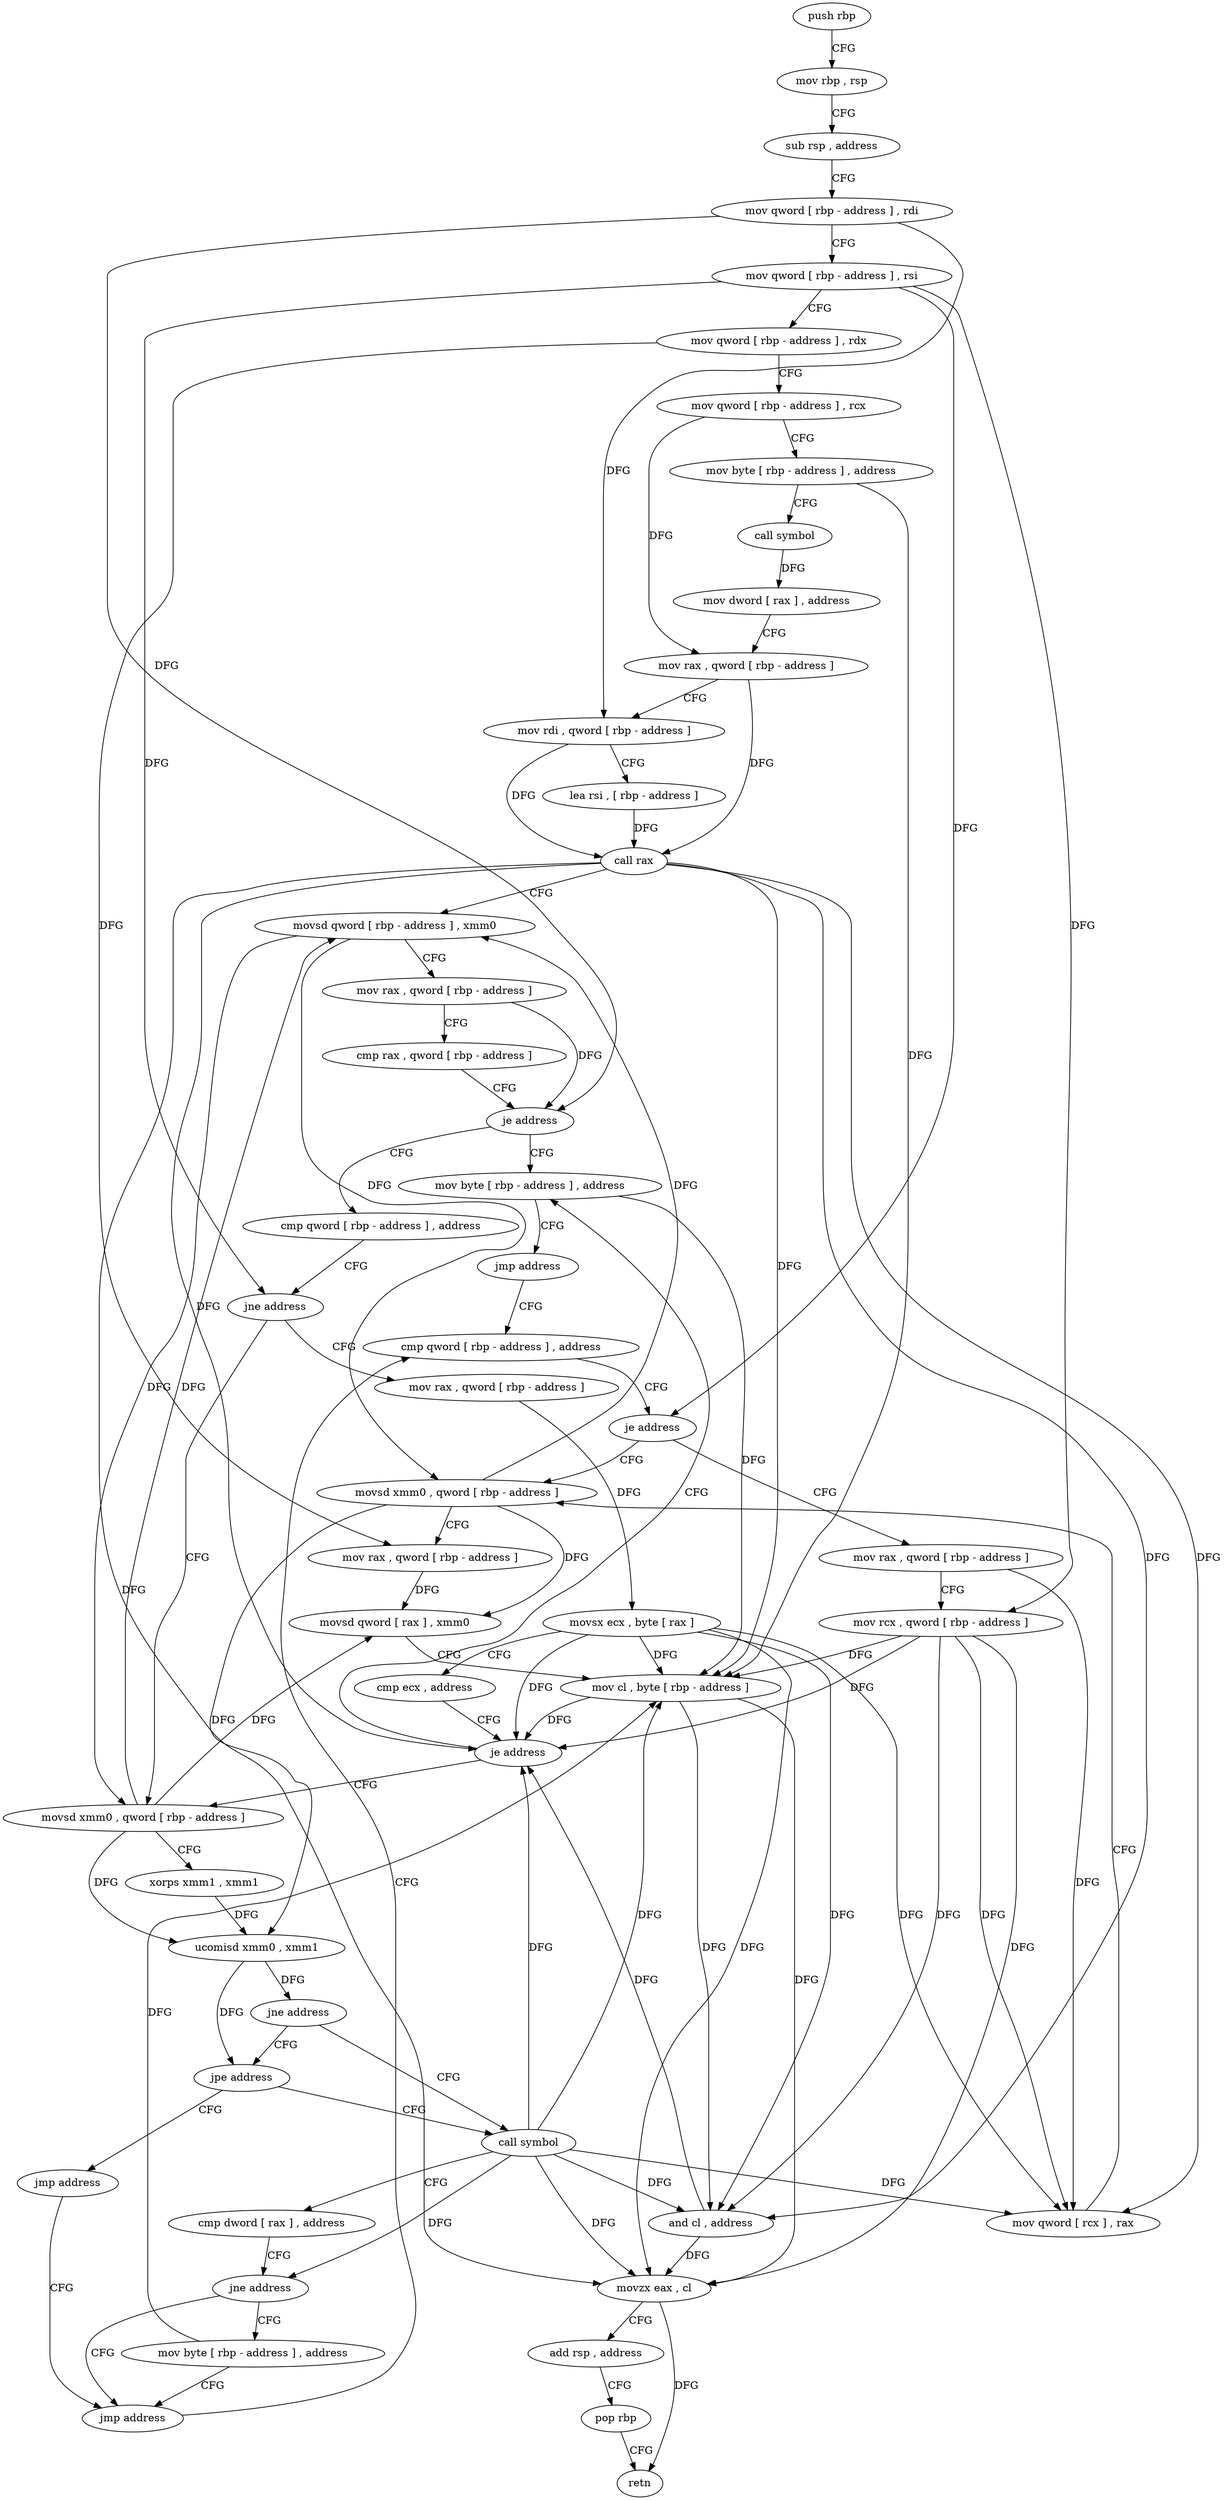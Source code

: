 digraph "func" {
"4234464" [label = "push rbp" ]
"4234465" [label = "mov rbp , rsp" ]
"4234468" [label = "sub rsp , address" ]
"4234472" [label = "mov qword [ rbp - address ] , rdi" ]
"4234476" [label = "mov qword [ rbp - address ] , rsi" ]
"4234480" [label = "mov qword [ rbp - address ] , rdx" ]
"4234484" [label = "mov qword [ rbp - address ] , rcx" ]
"4234488" [label = "mov byte [ rbp - address ] , address" ]
"4234492" [label = "call symbol" ]
"4234497" [label = "mov dword [ rax ] , address" ]
"4234503" [label = "mov rax , qword [ rbp - address ]" ]
"4234507" [label = "mov rdi , qword [ rbp - address ]" ]
"4234511" [label = "lea rsi , [ rbp - address ]" ]
"4234515" [label = "call rax" ]
"4234517" [label = "movsd qword [ rbp - address ] , xmm0" ]
"4234522" [label = "mov rax , qword [ rbp - address ]" ]
"4234526" [label = "cmp rax , qword [ rbp - address ]" ]
"4234530" [label = "je address" ]
"4234563" [label = "mov byte [ rbp - address ] , address" ]
"4234536" [label = "cmp qword [ rbp - address ] , address" ]
"4234567" [label = "jmp address" ]
"4234624" [label = "cmp qword [ rbp - address ] , address" ]
"4234541" [label = "jne address" ]
"4234572" [label = "movsd xmm0 , qword [ rbp - address ]" ]
"4234547" [label = "mov rax , qword [ rbp - address ]" ]
"4234629" [label = "je address" ]
"4234646" [label = "movsd xmm0 , qword [ rbp - address ]" ]
"4234635" [label = "mov rax , qword [ rbp - address ]" ]
"4234577" [label = "xorps xmm1 , xmm1" ]
"4234580" [label = "ucomisd xmm0 , xmm1" ]
"4234584" [label = "jne address" ]
"4234601" [label = "call symbol" ]
"4234590" [label = "jpe address" ]
"4234551" [label = "movsx ecx , byte [ rax ]" ]
"4234554" [label = "cmp ecx , address" ]
"4234557" [label = "je address" ]
"4234651" [label = "mov rax , qword [ rbp - address ]" ]
"4234655" [label = "movsd qword [ rax ] , xmm0" ]
"4234659" [label = "mov cl , byte [ rbp - address ]" ]
"4234662" [label = "and cl , address" ]
"4234665" [label = "movzx eax , cl" ]
"4234668" [label = "add rsp , address" ]
"4234672" [label = "pop rbp" ]
"4234673" [label = "retn" ]
"4234639" [label = "mov rcx , qword [ rbp - address ]" ]
"4234643" [label = "mov qword [ rcx ] , rax" ]
"4234606" [label = "cmp dword [ rax ] , address" ]
"4234609" [label = "jne address" ]
"4234619" [label = "jmp address" ]
"4234615" [label = "mov byte [ rbp - address ] , address" ]
"4234596" [label = "jmp address" ]
"4234464" -> "4234465" [ label = "CFG" ]
"4234465" -> "4234468" [ label = "CFG" ]
"4234468" -> "4234472" [ label = "CFG" ]
"4234472" -> "4234476" [ label = "CFG" ]
"4234472" -> "4234507" [ label = "DFG" ]
"4234472" -> "4234530" [ label = "DFG" ]
"4234476" -> "4234480" [ label = "CFG" ]
"4234476" -> "4234541" [ label = "DFG" ]
"4234476" -> "4234629" [ label = "DFG" ]
"4234476" -> "4234639" [ label = "DFG" ]
"4234480" -> "4234484" [ label = "CFG" ]
"4234480" -> "4234651" [ label = "DFG" ]
"4234484" -> "4234488" [ label = "CFG" ]
"4234484" -> "4234503" [ label = "DFG" ]
"4234488" -> "4234492" [ label = "CFG" ]
"4234488" -> "4234659" [ label = "DFG" ]
"4234492" -> "4234497" [ label = "DFG" ]
"4234497" -> "4234503" [ label = "CFG" ]
"4234503" -> "4234507" [ label = "CFG" ]
"4234503" -> "4234515" [ label = "DFG" ]
"4234507" -> "4234511" [ label = "CFG" ]
"4234507" -> "4234515" [ label = "DFG" ]
"4234511" -> "4234515" [ label = "DFG" ]
"4234515" -> "4234517" [ label = "CFG" ]
"4234515" -> "4234557" [ label = "DFG" ]
"4234515" -> "4234659" [ label = "DFG" ]
"4234515" -> "4234662" [ label = "DFG" ]
"4234515" -> "4234665" [ label = "DFG" ]
"4234515" -> "4234643" [ label = "DFG" ]
"4234517" -> "4234522" [ label = "CFG" ]
"4234517" -> "4234572" [ label = "DFG" ]
"4234517" -> "4234646" [ label = "DFG" ]
"4234522" -> "4234526" [ label = "CFG" ]
"4234522" -> "4234530" [ label = "DFG" ]
"4234526" -> "4234530" [ label = "CFG" ]
"4234530" -> "4234563" [ label = "CFG" ]
"4234530" -> "4234536" [ label = "CFG" ]
"4234563" -> "4234567" [ label = "CFG" ]
"4234563" -> "4234659" [ label = "DFG" ]
"4234536" -> "4234541" [ label = "CFG" ]
"4234567" -> "4234624" [ label = "CFG" ]
"4234624" -> "4234629" [ label = "CFG" ]
"4234541" -> "4234572" [ label = "CFG" ]
"4234541" -> "4234547" [ label = "CFG" ]
"4234572" -> "4234577" [ label = "CFG" ]
"4234572" -> "4234517" [ label = "DFG" ]
"4234572" -> "4234580" [ label = "DFG" ]
"4234572" -> "4234655" [ label = "DFG" ]
"4234547" -> "4234551" [ label = "DFG" ]
"4234629" -> "4234646" [ label = "CFG" ]
"4234629" -> "4234635" [ label = "CFG" ]
"4234646" -> "4234651" [ label = "CFG" ]
"4234646" -> "4234517" [ label = "DFG" ]
"4234646" -> "4234580" [ label = "DFG" ]
"4234646" -> "4234655" [ label = "DFG" ]
"4234635" -> "4234639" [ label = "CFG" ]
"4234635" -> "4234643" [ label = "DFG" ]
"4234577" -> "4234580" [ label = "DFG" ]
"4234580" -> "4234584" [ label = "DFG" ]
"4234580" -> "4234590" [ label = "DFG" ]
"4234584" -> "4234601" [ label = "CFG" ]
"4234584" -> "4234590" [ label = "CFG" ]
"4234601" -> "4234606" [ label = "CFG" ]
"4234601" -> "4234557" [ label = "DFG" ]
"4234601" -> "4234662" [ label = "DFG" ]
"4234601" -> "4234665" [ label = "DFG" ]
"4234601" -> "4234609" [ label = "DFG" ]
"4234601" -> "4234659" [ label = "DFG" ]
"4234601" -> "4234643" [ label = "DFG" ]
"4234590" -> "4234601" [ label = "CFG" ]
"4234590" -> "4234596" [ label = "CFG" ]
"4234551" -> "4234554" [ label = "CFG" ]
"4234551" -> "4234557" [ label = "DFG" ]
"4234551" -> "4234659" [ label = "DFG" ]
"4234551" -> "4234662" [ label = "DFG" ]
"4234551" -> "4234665" [ label = "DFG" ]
"4234551" -> "4234643" [ label = "DFG" ]
"4234554" -> "4234557" [ label = "CFG" ]
"4234557" -> "4234572" [ label = "CFG" ]
"4234557" -> "4234563" [ label = "CFG" ]
"4234651" -> "4234655" [ label = "DFG" ]
"4234655" -> "4234659" [ label = "CFG" ]
"4234659" -> "4234662" [ label = "DFG" ]
"4234659" -> "4234557" [ label = "DFG" ]
"4234659" -> "4234665" [ label = "DFG" ]
"4234662" -> "4234665" [ label = "DFG" ]
"4234662" -> "4234557" [ label = "DFG" ]
"4234665" -> "4234668" [ label = "CFG" ]
"4234665" -> "4234673" [ label = "DFG" ]
"4234668" -> "4234672" [ label = "CFG" ]
"4234672" -> "4234673" [ label = "CFG" ]
"4234639" -> "4234643" [ label = "DFG" ]
"4234639" -> "4234557" [ label = "DFG" ]
"4234639" -> "4234662" [ label = "DFG" ]
"4234639" -> "4234665" [ label = "DFG" ]
"4234639" -> "4234659" [ label = "DFG" ]
"4234643" -> "4234646" [ label = "CFG" ]
"4234606" -> "4234609" [ label = "CFG" ]
"4234609" -> "4234619" [ label = "CFG" ]
"4234609" -> "4234615" [ label = "CFG" ]
"4234619" -> "4234624" [ label = "CFG" ]
"4234615" -> "4234619" [ label = "CFG" ]
"4234615" -> "4234659" [ label = "DFG" ]
"4234596" -> "4234619" [ label = "CFG" ]
}
